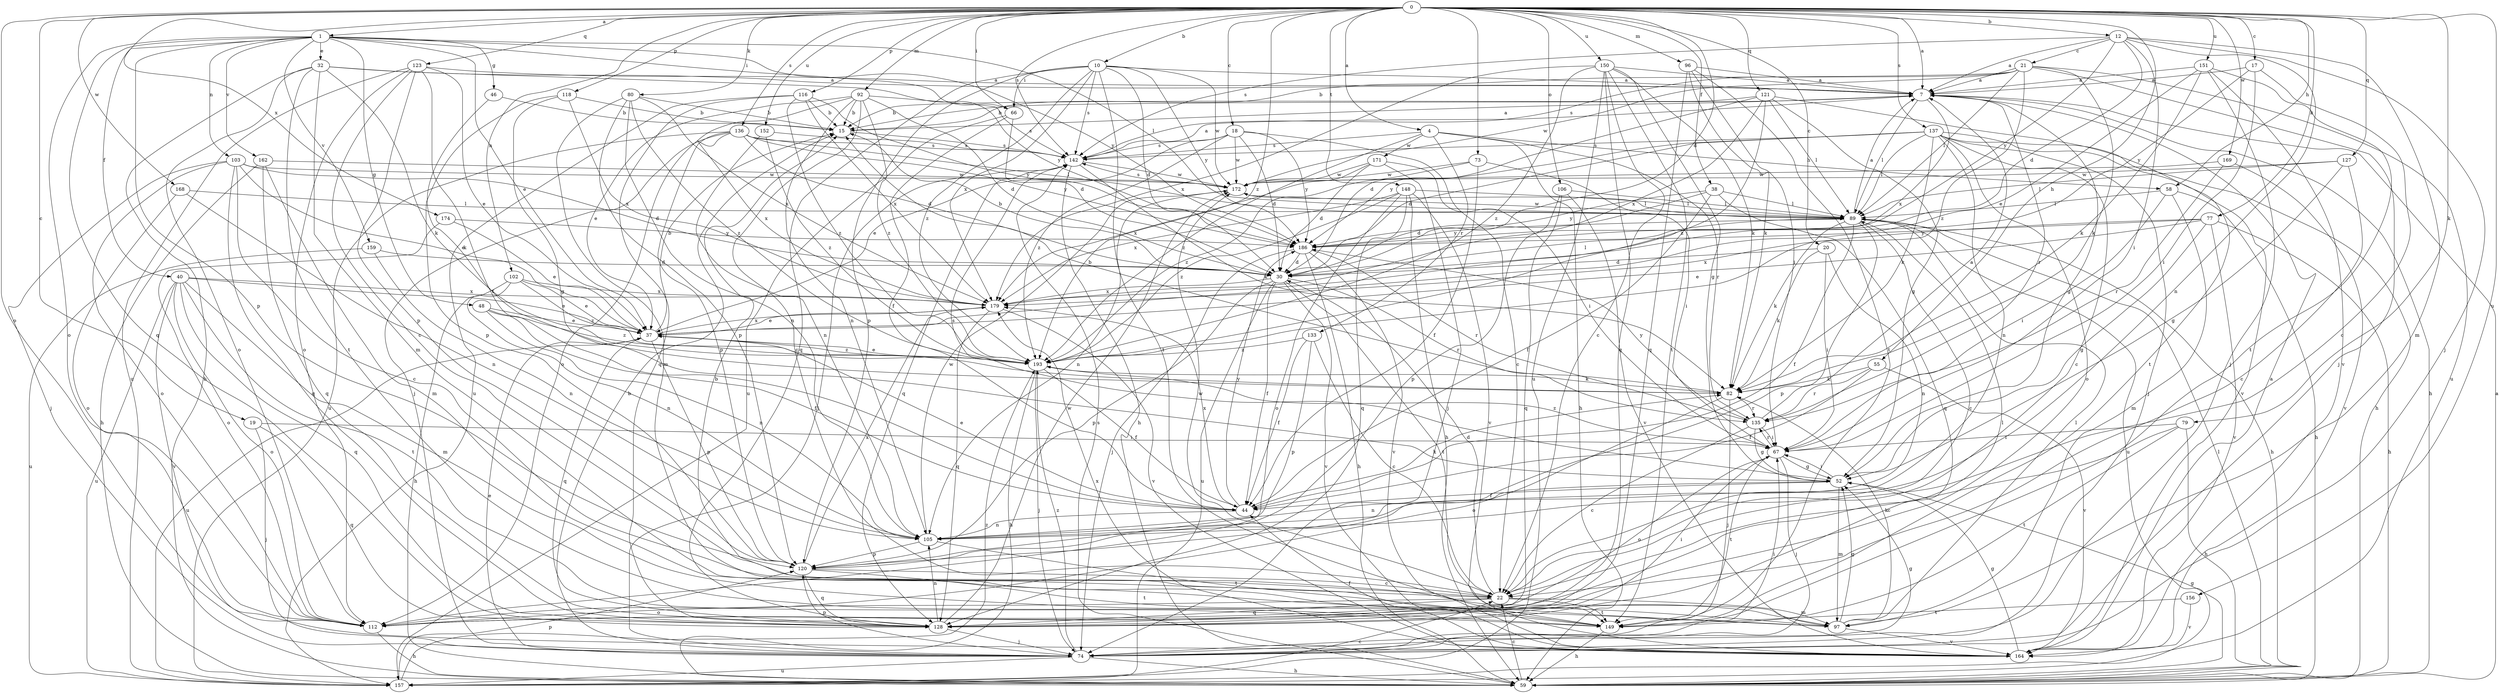strict digraph  {
0;
1;
4;
7;
10;
12;
15;
17;
18;
19;
20;
21;
22;
30;
32;
37;
38;
40;
44;
46;
48;
52;
55;
58;
59;
66;
67;
73;
74;
77;
79;
80;
82;
89;
92;
96;
97;
102;
103;
105;
106;
112;
116;
118;
120;
121;
123;
127;
128;
133;
135;
136;
137;
142;
148;
149;
150;
151;
152;
156;
157;
159;
162;
164;
168;
169;
171;
172;
174;
179;
186;
193;
0 -> 1  [label=a];
0 -> 4  [label=a];
0 -> 7  [label=a];
0 -> 10  [label=b];
0 -> 12  [label=b];
0 -> 17  [label=c];
0 -> 18  [label=c];
0 -> 19  [label=c];
0 -> 20  [label=c];
0 -> 30  [label=d];
0 -> 38  [label=f];
0 -> 55  [label=h];
0 -> 58  [label=h];
0 -> 66  [label=i];
0 -> 73  [label=j];
0 -> 77  [label=k];
0 -> 79  [label=k];
0 -> 80  [label=k];
0 -> 92  [label=m];
0 -> 96  [label=m];
0 -> 102  [label=n];
0 -> 106  [label=o];
0 -> 112  [label=o];
0 -> 116  [label=p];
0 -> 118  [label=p];
0 -> 121  [label=q];
0 -> 123  [label=q];
0 -> 127  [label=q];
0 -> 136  [label=s];
0 -> 137  [label=s];
0 -> 142  [label=s];
0 -> 148  [label=t];
0 -> 150  [label=u];
0 -> 151  [label=u];
0 -> 152  [label=u];
0 -> 156  [label=u];
0 -> 168  [label=w];
0 -> 169  [label=w];
0 -> 174  [label=x];
0 -> 193  [label=z];
1 -> 32  [label=e];
1 -> 37  [label=e];
1 -> 40  [label=f];
1 -> 46  [label=g];
1 -> 48  [label=g];
1 -> 66  [label=i];
1 -> 89  [label=l];
1 -> 103  [label=n];
1 -> 112  [label=o];
1 -> 120  [label=p];
1 -> 128  [label=q];
1 -> 159  [label=v];
1 -> 162  [label=v];
1 -> 186  [label=y];
4 -> 58  [label=h];
4 -> 59  [label=h];
4 -> 133  [label=r];
4 -> 135  [label=r];
4 -> 142  [label=s];
4 -> 171  [label=w];
4 -> 193  [label=z];
7 -> 15  [label=b];
7 -> 52  [label=g];
7 -> 59  [label=h];
7 -> 89  [label=l];
7 -> 135  [label=r];
7 -> 179  [label=x];
10 -> 7  [label=a];
10 -> 30  [label=d];
10 -> 66  [label=i];
10 -> 120  [label=p];
10 -> 128  [label=q];
10 -> 142  [label=s];
10 -> 149  [label=t];
10 -> 172  [label=w];
10 -> 179  [label=x];
10 -> 186  [label=y];
10 -> 193  [label=z];
12 -> 7  [label=a];
12 -> 21  [label=c];
12 -> 30  [label=d];
12 -> 67  [label=i];
12 -> 74  [label=j];
12 -> 97  [label=m];
12 -> 105  [label=n];
12 -> 142  [label=s];
12 -> 186  [label=y];
15 -> 7  [label=a];
15 -> 142  [label=s];
17 -> 7  [label=a];
17 -> 22  [label=c];
17 -> 67  [label=i];
17 -> 186  [label=y];
18 -> 22  [label=c];
18 -> 30  [label=d];
18 -> 37  [label=e];
18 -> 142  [label=s];
18 -> 172  [label=w];
18 -> 186  [label=y];
18 -> 193  [label=z];
19 -> 67  [label=i];
19 -> 74  [label=j];
19 -> 128  [label=q];
20 -> 30  [label=d];
20 -> 67  [label=i];
20 -> 82  [label=k];
20 -> 105  [label=n];
21 -> 7  [label=a];
21 -> 15  [label=b];
21 -> 74  [label=j];
21 -> 82  [label=k];
21 -> 89  [label=l];
21 -> 142  [label=s];
21 -> 157  [label=u];
21 -> 172  [label=w];
21 -> 193  [label=z];
22 -> 30  [label=d];
22 -> 97  [label=m];
22 -> 112  [label=o];
22 -> 128  [label=q];
22 -> 149  [label=t];
22 -> 172  [label=w];
30 -> 15  [label=b];
30 -> 44  [label=f];
30 -> 89  [label=l];
30 -> 120  [label=p];
30 -> 135  [label=r];
30 -> 149  [label=t];
30 -> 157  [label=u];
30 -> 164  [label=v];
30 -> 179  [label=x];
32 -> 7  [label=a];
32 -> 59  [label=h];
32 -> 82  [label=k];
32 -> 97  [label=m];
32 -> 112  [label=o];
32 -> 149  [label=t];
32 -> 186  [label=y];
37 -> 15  [label=b];
37 -> 120  [label=p];
37 -> 128  [label=q];
37 -> 157  [label=u];
37 -> 179  [label=x];
37 -> 193  [label=z];
38 -> 30  [label=d];
38 -> 44  [label=f];
38 -> 89  [label=l];
38 -> 128  [label=q];
38 -> 186  [label=y];
40 -> 37  [label=e];
40 -> 97  [label=m];
40 -> 112  [label=o];
40 -> 128  [label=q];
40 -> 149  [label=t];
40 -> 157  [label=u];
40 -> 164  [label=v];
40 -> 179  [label=x];
44 -> 37  [label=e];
44 -> 82  [label=k];
44 -> 105  [label=n];
44 -> 179  [label=x];
44 -> 186  [label=y];
46 -> 15  [label=b];
46 -> 82  [label=k];
48 -> 37  [label=e];
48 -> 44  [label=f];
48 -> 105  [label=n];
48 -> 193  [label=z];
52 -> 44  [label=f];
52 -> 67  [label=i];
52 -> 97  [label=m];
52 -> 105  [label=n];
52 -> 142  [label=s];
55 -> 44  [label=f];
55 -> 82  [label=k];
55 -> 135  [label=r];
55 -> 164  [label=v];
58 -> 59  [label=h];
58 -> 67  [label=i];
58 -> 89  [label=l];
58 -> 97  [label=m];
59 -> 7  [label=a];
59 -> 22  [label=c];
59 -> 52  [label=g];
59 -> 89  [label=l];
59 -> 142  [label=s];
66 -> 30  [label=d];
66 -> 44  [label=f];
66 -> 157  [label=u];
67 -> 52  [label=g];
67 -> 74  [label=j];
67 -> 112  [label=o];
67 -> 135  [label=r];
67 -> 149  [label=t];
67 -> 193  [label=z];
73 -> 44  [label=f];
73 -> 67  [label=i];
73 -> 172  [label=w];
73 -> 193  [label=z];
74 -> 15  [label=b];
74 -> 37  [label=e];
74 -> 52  [label=g];
74 -> 59  [label=h];
74 -> 67  [label=i];
74 -> 120  [label=p];
74 -> 157  [label=u];
74 -> 193  [label=z];
77 -> 37  [label=e];
77 -> 52  [label=g];
77 -> 59  [label=h];
77 -> 164  [label=v];
77 -> 179  [label=x];
77 -> 186  [label=y];
79 -> 22  [label=c];
79 -> 59  [label=h];
79 -> 67  [label=i];
79 -> 149  [label=t];
80 -> 15  [label=b];
80 -> 97  [label=m];
80 -> 105  [label=n];
80 -> 120  [label=p];
80 -> 179  [label=x];
80 -> 193  [label=z];
82 -> 15  [label=b];
82 -> 74  [label=j];
82 -> 112  [label=o];
82 -> 135  [label=r];
89 -> 7  [label=a];
89 -> 22  [label=c];
89 -> 44  [label=f];
89 -> 59  [label=h];
89 -> 82  [label=k];
89 -> 120  [label=p];
89 -> 157  [label=u];
89 -> 172  [label=w];
89 -> 186  [label=y];
92 -> 15  [label=b];
92 -> 22  [label=c];
92 -> 30  [label=d];
92 -> 37  [label=e];
92 -> 105  [label=n];
92 -> 112  [label=o];
92 -> 142  [label=s];
92 -> 193  [label=z];
96 -> 7  [label=a];
96 -> 67  [label=i];
96 -> 82  [label=k];
96 -> 128  [label=q];
96 -> 149  [label=t];
97 -> 15  [label=b];
97 -> 52  [label=g];
97 -> 82  [label=k];
97 -> 89  [label=l];
97 -> 164  [label=v];
102 -> 37  [label=e];
102 -> 59  [label=h];
102 -> 105  [label=n];
102 -> 179  [label=x];
102 -> 193  [label=z];
103 -> 22  [label=c];
103 -> 30  [label=d];
103 -> 37  [label=e];
103 -> 74  [label=j];
103 -> 112  [label=o];
103 -> 128  [label=q];
103 -> 172  [label=w];
105 -> 120  [label=p];
105 -> 149  [label=t];
105 -> 172  [label=w];
106 -> 89  [label=l];
106 -> 120  [label=p];
106 -> 128  [label=q];
106 -> 164  [label=v];
112 -> 59  [label=h];
112 -> 89  [label=l];
116 -> 15  [label=b];
116 -> 128  [label=q];
116 -> 157  [label=u];
116 -> 179  [label=x];
116 -> 186  [label=y];
116 -> 193  [label=z];
118 -> 15  [label=b];
118 -> 52  [label=g];
118 -> 120  [label=p];
118 -> 179  [label=x];
120 -> 22  [label=c];
120 -> 128  [label=q];
120 -> 149  [label=t];
120 -> 179  [label=x];
121 -> 15  [label=b];
121 -> 30  [label=d];
121 -> 52  [label=g];
121 -> 89  [label=l];
121 -> 149  [label=t];
121 -> 179  [label=x];
121 -> 193  [label=z];
123 -> 7  [label=a];
123 -> 22  [label=c];
123 -> 37  [label=e];
123 -> 44  [label=f];
123 -> 112  [label=o];
123 -> 120  [label=p];
123 -> 157  [label=u];
127 -> 22  [label=c];
127 -> 52  [label=g];
127 -> 89  [label=l];
127 -> 172  [label=w];
128 -> 67  [label=i];
128 -> 74  [label=j];
128 -> 105  [label=n];
128 -> 172  [label=w];
133 -> 22  [label=c];
133 -> 44  [label=f];
133 -> 120  [label=p];
133 -> 193  [label=z];
135 -> 7  [label=a];
135 -> 22  [label=c];
135 -> 52  [label=g];
135 -> 67  [label=i];
135 -> 186  [label=y];
136 -> 30  [label=d];
136 -> 74  [label=j];
136 -> 89  [label=l];
136 -> 120  [label=p];
136 -> 142  [label=s];
136 -> 157  [label=u];
136 -> 179  [label=x];
136 -> 186  [label=y];
137 -> 22  [label=c];
137 -> 30  [label=d];
137 -> 59  [label=h];
137 -> 74  [label=j];
137 -> 82  [label=k];
137 -> 89  [label=l];
137 -> 105  [label=n];
137 -> 112  [label=o];
137 -> 142  [label=s];
137 -> 164  [label=v];
137 -> 186  [label=y];
142 -> 7  [label=a];
142 -> 59  [label=h];
142 -> 74  [label=j];
142 -> 82  [label=k];
142 -> 128  [label=q];
142 -> 172  [label=w];
148 -> 59  [label=h];
148 -> 89  [label=l];
148 -> 112  [label=o];
148 -> 128  [label=q];
148 -> 164  [label=v];
148 -> 179  [label=x];
148 -> 193  [label=z];
149 -> 59  [label=h];
150 -> 7  [label=a];
150 -> 22  [label=c];
150 -> 52  [label=g];
150 -> 82  [label=k];
150 -> 128  [label=q];
150 -> 149  [label=t];
150 -> 157  [label=u];
150 -> 179  [label=x];
150 -> 193  [label=z];
151 -> 7  [label=a];
151 -> 37  [label=e];
151 -> 74  [label=j];
151 -> 82  [label=k];
151 -> 149  [label=t];
151 -> 164  [label=v];
152 -> 105  [label=n];
152 -> 142  [label=s];
152 -> 193  [label=z];
156 -> 149  [label=t];
156 -> 164  [label=v];
157 -> 22  [label=c];
157 -> 120  [label=p];
157 -> 193  [label=z];
159 -> 30  [label=d];
159 -> 105  [label=n];
159 -> 157  [label=u];
162 -> 59  [label=h];
162 -> 97  [label=m];
162 -> 128  [label=q];
162 -> 172  [label=w];
164 -> 7  [label=a];
164 -> 44  [label=f];
164 -> 52  [label=g];
164 -> 179  [label=x];
168 -> 89  [label=l];
168 -> 105  [label=n];
168 -> 112  [label=o];
169 -> 135  [label=r];
169 -> 164  [label=v];
169 -> 172  [label=w];
171 -> 30  [label=d];
171 -> 67  [label=i];
171 -> 74  [label=j];
171 -> 172  [label=w];
171 -> 179  [label=x];
172 -> 89  [label=l];
172 -> 105  [label=n];
172 -> 142  [label=s];
174 -> 37  [label=e];
174 -> 112  [label=o];
174 -> 186  [label=y];
179 -> 37  [label=e];
179 -> 128  [label=q];
179 -> 164  [label=v];
186 -> 30  [label=d];
186 -> 59  [label=h];
186 -> 74  [label=j];
186 -> 135  [label=r];
186 -> 164  [label=v];
193 -> 37  [label=e];
193 -> 44  [label=f];
193 -> 59  [label=h];
193 -> 74  [label=j];
193 -> 82  [label=k];
}
